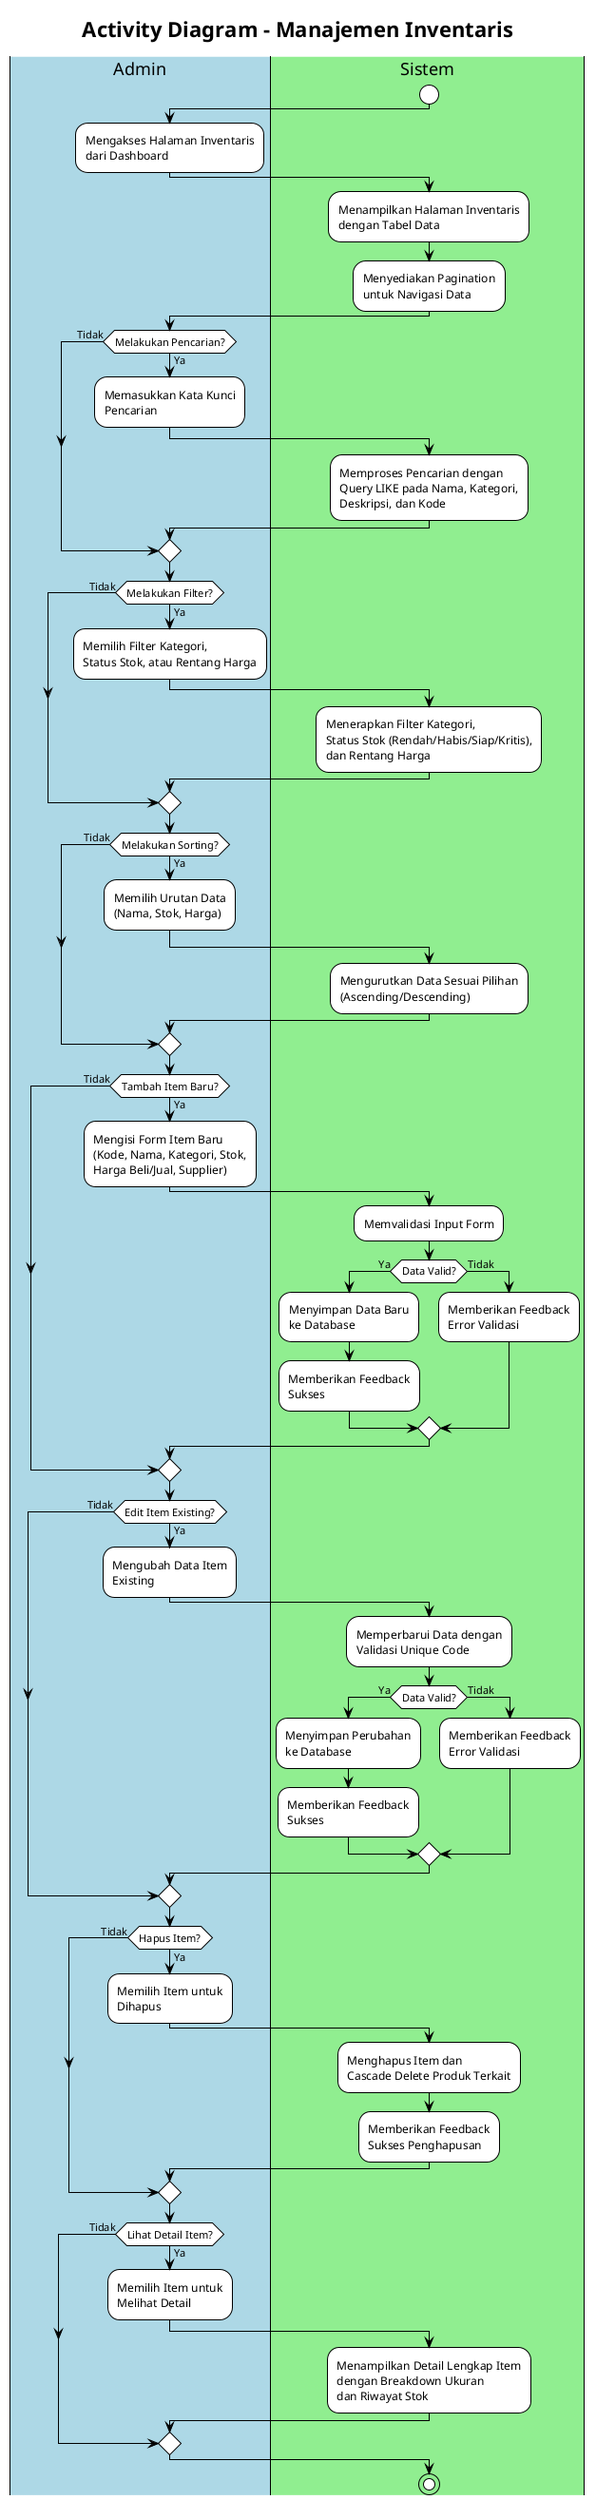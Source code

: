 @startuml Activity_Diagram_Manajemen_Inventaris
!theme plain
title Activity Diagram - Manajemen Inventaris

|#LightBlue|Admin|
|#LightGreen|Sistem|

start

|Admin|
:Mengakses Halaman Inventaris
dari Dashboard;

|Sistem|
:Menampilkan Halaman Inventaris
dengan Tabel Data;
:Menyediakan Pagination
untuk Navigasi Data;

|Admin|
if (Melakukan Pencarian?) then (Ya)
  :Memasukkan Kata Kunci
Pencarian;
  |Sistem|
  :Memproses Pencarian dengan
Query LIKE pada Nama, Kategori,
Deskripsi, dan Kode;
else (Tidak)
endif

|Admin|
if (Melakukan Filter?) then (Ya)
  :Memilih Filter Kategori,
Status Stok, atau Rentang Harga;
  |Sistem|
  :Menerapkan Filter Kategori,
Status Stok (Rendah/Habis/Siap/Kritis),
dan Rentang Harga;
else (Tidak)
endif

|Admin|
if (Melakukan Sorting?) then (Ya)
  :Memilih Urutan Data
(Nama, Stok, Harga);
  |Sistem|
  :Mengurutkan Data Sesuai Pilihan
(Ascending/Descending);
else (Tidak)
endif

|Admin|
if (Tambah Item Baru?) then (Ya)
  :Mengisi Form Item Baru
(Kode, Nama, Kategori, Stok,
Harga Beli/Jual, Supplier);
  |Sistem|
  :Memvalidasi Input Form;
  if (Data Valid?) then (Ya)
    :Menyimpan Data Baru
ke Database;
    :Memberikan Feedback
Sukses;
  else (Tidak)
    :Memberikan Feedback
Error Validasi;
  endif
else (Tidak)
endif

|Admin|
if (Edit Item Existing?) then (Ya)
  :Mengubah Data Item
Existing;
  |Sistem|
  :Memperbarui Data dengan
Validasi Unique Code;
  if (Data Valid?) then (Ya)
    :Menyimpan Perubahan
ke Database;
    :Memberikan Feedback
Sukses;
  else (Tidak)
    :Memberikan Feedback
Error Validasi;
  endif
else (Tidak)
endif

|Admin|
if (Hapus Item?) then (Ya)
  :Memilih Item untuk
Dihapus;
  |Sistem|
  :Menghapus Item dan
Cascade Delete Produk Terkait;
  :Memberikan Feedback
Sukses Penghapusan;
else (Tidak)
endif

|Admin|
if (Lihat Detail Item?) then (Ya)
  :Memilih Item untuk
Melihat Detail;
  |Sistem|
  :Menampilkan Detail Lengkap Item
dengan Breakdown Ukuran
dan Riwayat Stok;
else (Tidak)
endif

stop

@enduml